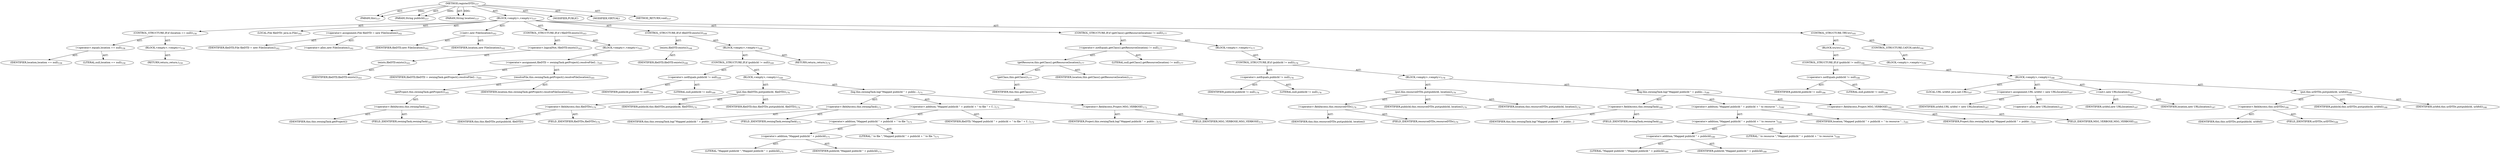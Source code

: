 digraph "registerDTD" {  
"111669149697" [label = <(METHOD,registerDTD)<SUB>157</SUB>> ]
"115964116992" [label = <(PARAM,this)<SUB>157</SUB>> ]
"115964117000" [label = <(PARAM,String publicId)<SUB>157</SUB>> ]
"115964117001" [label = <(PARAM,String location)<SUB>157</SUB>> ]
"25769803777" [label = <(BLOCK,&lt;empty&gt;,&lt;empty&gt;)<SUB>157</SUB>> ]
"47244640256" [label = <(CONTROL_STRUCTURE,IF,if (location == null))<SUB>158</SUB>> ]
"30064771106" [label = <(&lt;operator&gt;.equals,location == null)<SUB>158</SUB>> ]
"68719476761" [label = <(IDENTIFIER,location,location == null)<SUB>158</SUB>> ]
"90194313222" [label = <(LITERAL,null,location == null)<SUB>158</SUB>> ]
"25769803778" [label = <(BLOCK,&lt;empty&gt;,&lt;empty&gt;)<SUB>158</SUB>> ]
"146028888064" [label = <(RETURN,return;,return;)<SUB>159</SUB>> ]
"94489280512" [label = <(LOCAL,File fileDTD: java.io.File)<SUB>162</SUB>> ]
"30064771107" [label = <(&lt;operator&gt;.assignment,File fileDTD = new File(location))<SUB>162</SUB>> ]
"68719476762" [label = <(IDENTIFIER,fileDTD,File fileDTD = new File(location))<SUB>162</SUB>> ]
"30064771108" [label = <(&lt;operator&gt;.alloc,new File(location))<SUB>162</SUB>> ]
"30064771109" [label = <(&lt;init&gt;,new File(location))<SUB>162</SUB>> ]
"68719476763" [label = <(IDENTIFIER,fileDTD,new File(location))<SUB>162</SUB>> ]
"68719476764" [label = <(IDENTIFIER,location,new File(location))<SUB>162</SUB>> ]
"47244640257" [label = <(CONTROL_STRUCTURE,IF,if (!fileDTD.exists()))<SUB>163</SUB>> ]
"30064771110" [label = <(&lt;operator&gt;.logicalNot,!fileDTD.exists())<SUB>163</SUB>> ]
"30064771111" [label = <(exists,fileDTD.exists())<SUB>163</SUB>> ]
"68719476765" [label = <(IDENTIFIER,fileDTD,fileDTD.exists())<SUB>163</SUB>> ]
"25769803779" [label = <(BLOCK,&lt;empty&gt;,&lt;empty&gt;)<SUB>163</SUB>> ]
"30064771112" [label = <(&lt;operator&gt;.assignment,fileDTD = owningTask.getProject().resolveFile(l...)<SUB>165</SUB>> ]
"68719476766" [label = <(IDENTIFIER,fileDTD,fileDTD = owningTask.getProject().resolveFile(l...)<SUB>165</SUB>> ]
"30064771113" [label = <(resolveFile,this.owningTask.getProject().resolveFile(location))<SUB>165</SUB>> ]
"30064771114" [label = <(getProject,this.owningTask.getProject())<SUB>165</SUB>> ]
"30064771115" [label = <(&lt;operator&gt;.fieldAccess,this.owningTask)<SUB>165</SUB>> ]
"68719476767" [label = <(IDENTIFIER,this,this.owningTask.getProject())> ]
"55834574864" [label = <(FIELD_IDENTIFIER,owningTask,owningTask)<SUB>165</SUB>> ]
"68719476768" [label = <(IDENTIFIER,location,this.owningTask.getProject().resolveFile(location))<SUB>165</SUB>> ]
"47244640258" [label = <(CONTROL_STRUCTURE,IF,if (fileDTD.exists()))<SUB>168</SUB>> ]
"30064771116" [label = <(exists,fileDTD.exists())<SUB>168</SUB>> ]
"68719476769" [label = <(IDENTIFIER,fileDTD,fileDTD.exists())<SUB>168</SUB>> ]
"25769803780" [label = <(BLOCK,&lt;empty&gt;,&lt;empty&gt;)<SUB>168</SUB>> ]
"47244640259" [label = <(CONTROL_STRUCTURE,IF,if (publicId != null))<SUB>169</SUB>> ]
"30064771117" [label = <(&lt;operator&gt;.notEquals,publicId != null)<SUB>169</SUB>> ]
"68719476770" [label = <(IDENTIFIER,publicId,publicId != null)<SUB>169</SUB>> ]
"90194313223" [label = <(LITERAL,null,publicId != null)<SUB>169</SUB>> ]
"25769803781" [label = <(BLOCK,&lt;empty&gt;,&lt;empty&gt;)<SUB>169</SUB>> ]
"30064771118" [label = <(put,this.fileDTDs.put(publicId, fileDTD))<SUB>170</SUB>> ]
"30064771119" [label = <(&lt;operator&gt;.fieldAccess,this.fileDTDs)<SUB>170</SUB>> ]
"68719476771" [label = <(IDENTIFIER,this,this.fileDTDs.put(publicId, fileDTD))> ]
"55834574865" [label = <(FIELD_IDENTIFIER,fileDTDs,fileDTDs)<SUB>170</SUB>> ]
"68719476772" [label = <(IDENTIFIER,publicId,this.fileDTDs.put(publicId, fileDTD))<SUB>170</SUB>> ]
"68719476773" [label = <(IDENTIFIER,fileDTD,this.fileDTDs.put(publicId, fileDTD))<SUB>170</SUB>> ]
"30064771120" [label = <(log,this.owningTask.log(&quot;Mapped publicId &quot; + public...)<SUB>171</SUB>> ]
"30064771121" [label = <(&lt;operator&gt;.fieldAccess,this.owningTask)<SUB>171</SUB>> ]
"68719476774" [label = <(IDENTIFIER,this,this.owningTask.log(&quot;Mapped publicId &quot; + public...)> ]
"55834574866" [label = <(FIELD_IDENTIFIER,owningTask,owningTask)<SUB>171</SUB>> ]
"30064771122" [label = <(&lt;operator&gt;.addition,&quot;Mapped publicId &quot; + publicId + &quot; to file &quot; + f...)<SUB>171</SUB>> ]
"30064771123" [label = <(&lt;operator&gt;.addition,&quot;Mapped publicId &quot; + publicId + &quot; to file &quot;)<SUB>171</SUB>> ]
"30064771124" [label = <(&lt;operator&gt;.addition,&quot;Mapped publicId &quot; + publicId)<SUB>171</SUB>> ]
"90194313224" [label = <(LITERAL,&quot;Mapped publicId &quot;,&quot;Mapped publicId &quot; + publicId)<SUB>171</SUB>> ]
"68719476775" [label = <(IDENTIFIER,publicId,&quot;Mapped publicId &quot; + publicId)<SUB>171</SUB>> ]
"90194313225" [label = <(LITERAL,&quot; to file &quot;,&quot;Mapped publicId &quot; + publicId + &quot; to file &quot;)<SUB>171</SUB>> ]
"68719476776" [label = <(IDENTIFIER,fileDTD,&quot;Mapped publicId &quot; + publicId + &quot; to file &quot; + f...)<SUB>172</SUB>> ]
"30064771125" [label = <(&lt;operator&gt;.fieldAccess,Project.MSG_VERBOSE)<SUB>172</SUB>> ]
"68719476777" [label = <(IDENTIFIER,Project,this.owningTask.log(&quot;Mapped publicId &quot; + public...)<SUB>172</SUB>> ]
"55834574867" [label = <(FIELD_IDENTIFIER,MSG_VERBOSE,MSG_VERBOSE)<SUB>172</SUB>> ]
"146028888065" [label = <(RETURN,return;,return;)<SUB>174</SUB>> ]
"47244640260" [label = <(CONTROL_STRUCTURE,IF,if (getClass().getResource(location) != null))<SUB>177</SUB>> ]
"30064771126" [label = <(&lt;operator&gt;.notEquals,getClass().getResource(location) != null)<SUB>177</SUB>> ]
"30064771127" [label = <(getResource,this.getClass().getResource(location))<SUB>177</SUB>> ]
"30064771128" [label = <(getClass,this.getClass())<SUB>177</SUB>> ]
"68719476736" [label = <(IDENTIFIER,this,this.getClass())<SUB>177</SUB>> ]
"68719476778" [label = <(IDENTIFIER,location,this.getClass().getResource(location))<SUB>177</SUB>> ]
"90194313226" [label = <(LITERAL,null,getClass().getResource(location) != null)<SUB>177</SUB>> ]
"25769803782" [label = <(BLOCK,&lt;empty&gt;,&lt;empty&gt;)<SUB>177</SUB>> ]
"47244640261" [label = <(CONTROL_STRUCTURE,IF,if (publicId != null))<SUB>178</SUB>> ]
"30064771129" [label = <(&lt;operator&gt;.notEquals,publicId != null)<SUB>178</SUB>> ]
"68719476779" [label = <(IDENTIFIER,publicId,publicId != null)<SUB>178</SUB>> ]
"90194313227" [label = <(LITERAL,null,publicId != null)<SUB>178</SUB>> ]
"25769803783" [label = <(BLOCK,&lt;empty&gt;,&lt;empty&gt;)<SUB>178</SUB>> ]
"30064771130" [label = <(put,this.resourceDTDs.put(publicId, location))<SUB>179</SUB>> ]
"30064771131" [label = <(&lt;operator&gt;.fieldAccess,this.resourceDTDs)<SUB>179</SUB>> ]
"68719476780" [label = <(IDENTIFIER,this,this.resourceDTDs.put(publicId, location))> ]
"55834574868" [label = <(FIELD_IDENTIFIER,resourceDTDs,resourceDTDs)<SUB>179</SUB>> ]
"68719476781" [label = <(IDENTIFIER,publicId,this.resourceDTDs.put(publicId, location))<SUB>179</SUB>> ]
"68719476782" [label = <(IDENTIFIER,location,this.resourceDTDs.put(publicId, location))<SUB>179</SUB>> ]
"30064771132" [label = <(log,this.owningTask.log(&quot;Mapped publicId &quot; + public...)<SUB>180</SUB>> ]
"30064771133" [label = <(&lt;operator&gt;.fieldAccess,this.owningTask)<SUB>180</SUB>> ]
"68719476783" [label = <(IDENTIFIER,this,this.owningTask.log(&quot;Mapped publicId &quot; + public...)> ]
"55834574869" [label = <(FIELD_IDENTIFIER,owningTask,owningTask)<SUB>180</SUB>> ]
"30064771134" [label = <(&lt;operator&gt;.addition,&quot;Mapped publicId &quot; + publicId + &quot; to resource &quot;...)<SUB>180</SUB>> ]
"30064771135" [label = <(&lt;operator&gt;.addition,&quot;Mapped publicId &quot; + publicId + &quot; to resource &quot;)<SUB>180</SUB>> ]
"30064771136" [label = <(&lt;operator&gt;.addition,&quot;Mapped publicId &quot; + publicId)<SUB>180</SUB>> ]
"90194313228" [label = <(LITERAL,&quot;Mapped publicId &quot;,&quot;Mapped publicId &quot; + publicId)<SUB>180</SUB>> ]
"68719476784" [label = <(IDENTIFIER,publicId,&quot;Mapped publicId &quot; + publicId)<SUB>180</SUB>> ]
"90194313229" [label = <(LITERAL,&quot; to resource &quot;,&quot;Mapped publicId &quot; + publicId + &quot; to resource &quot;)<SUB>180</SUB>> ]
"68719476785" [label = <(IDENTIFIER,location,&quot;Mapped publicId &quot; + publicId + &quot; to resource &quot;...)<SUB>181</SUB>> ]
"30064771137" [label = <(&lt;operator&gt;.fieldAccess,Project.MSG_VERBOSE)<SUB>181</SUB>> ]
"68719476786" [label = <(IDENTIFIER,Project,this.owningTask.log(&quot;Mapped publicId &quot; + public...)<SUB>181</SUB>> ]
"55834574870" [label = <(FIELD_IDENTIFIER,MSG_VERBOSE,MSG_VERBOSE)<SUB>181</SUB>> ]
"47244640262" [label = <(CONTROL_STRUCTURE,TRY,try)<SUB>185</SUB>> ]
"25769803784" [label = <(BLOCK,try,try)<SUB>185</SUB>> ]
"47244640263" [label = <(CONTROL_STRUCTURE,IF,if (publicId != null))<SUB>186</SUB>> ]
"30064771138" [label = <(&lt;operator&gt;.notEquals,publicId != null)<SUB>186</SUB>> ]
"68719476787" [label = <(IDENTIFIER,publicId,publicId != null)<SUB>186</SUB>> ]
"90194313230" [label = <(LITERAL,null,publicId != null)<SUB>186</SUB>> ]
"25769803785" [label = <(BLOCK,&lt;empty&gt;,&lt;empty&gt;)<SUB>186</SUB>> ]
"94489280513" [label = <(LOCAL,URL urldtd: java.net.URL)<SUB>187</SUB>> ]
"30064771139" [label = <(&lt;operator&gt;.assignment,URL urldtd = new URL(location))<SUB>187</SUB>> ]
"68719476788" [label = <(IDENTIFIER,urldtd,URL urldtd = new URL(location))<SUB>187</SUB>> ]
"30064771140" [label = <(&lt;operator&gt;.alloc,new URL(location))<SUB>187</SUB>> ]
"30064771141" [label = <(&lt;init&gt;,new URL(location))<SUB>187</SUB>> ]
"68719476789" [label = <(IDENTIFIER,urldtd,new URL(location))<SUB>187</SUB>> ]
"68719476790" [label = <(IDENTIFIER,location,new URL(location))<SUB>187</SUB>> ]
"30064771142" [label = <(put,this.urlDTDs.put(publicId, urldtd))<SUB>188</SUB>> ]
"30064771143" [label = <(&lt;operator&gt;.fieldAccess,this.urlDTDs)<SUB>188</SUB>> ]
"68719476791" [label = <(IDENTIFIER,this,this.urlDTDs.put(publicId, urldtd))> ]
"55834574871" [label = <(FIELD_IDENTIFIER,urlDTDs,urlDTDs)<SUB>188</SUB>> ]
"68719476792" [label = <(IDENTIFIER,publicId,this.urlDTDs.put(publicId, urldtd))<SUB>188</SUB>> ]
"68719476793" [label = <(IDENTIFIER,urldtd,this.urlDTDs.put(publicId, urldtd))<SUB>188</SUB>> ]
"47244640264" [label = <(CONTROL_STRUCTURE,CATCH,catch)<SUB>190</SUB>> ]
"25769803786" [label = <(BLOCK,&lt;empty&gt;,&lt;empty&gt;)<SUB>190</SUB>> ]
"133143986230" [label = <(MODIFIER,PUBLIC)> ]
"133143986231" [label = <(MODIFIER,VIRTUAL)> ]
"128849018881" [label = <(METHOD_RETURN,void)<SUB>157</SUB>> ]
  "111669149697" -> "115964116992"  [ label = "AST: "] 
  "111669149697" -> "115964117000"  [ label = "AST: "] 
  "111669149697" -> "115964117001"  [ label = "AST: "] 
  "111669149697" -> "25769803777"  [ label = "AST: "] 
  "111669149697" -> "133143986230"  [ label = "AST: "] 
  "111669149697" -> "133143986231"  [ label = "AST: "] 
  "111669149697" -> "128849018881"  [ label = "AST: "] 
  "25769803777" -> "47244640256"  [ label = "AST: "] 
  "25769803777" -> "94489280512"  [ label = "AST: "] 
  "25769803777" -> "30064771107"  [ label = "AST: "] 
  "25769803777" -> "30064771109"  [ label = "AST: "] 
  "25769803777" -> "47244640257"  [ label = "AST: "] 
  "25769803777" -> "47244640258"  [ label = "AST: "] 
  "25769803777" -> "47244640260"  [ label = "AST: "] 
  "25769803777" -> "47244640262"  [ label = "AST: "] 
  "47244640256" -> "30064771106"  [ label = "AST: "] 
  "47244640256" -> "25769803778"  [ label = "AST: "] 
  "30064771106" -> "68719476761"  [ label = "AST: "] 
  "30064771106" -> "90194313222"  [ label = "AST: "] 
  "25769803778" -> "146028888064"  [ label = "AST: "] 
  "30064771107" -> "68719476762"  [ label = "AST: "] 
  "30064771107" -> "30064771108"  [ label = "AST: "] 
  "30064771109" -> "68719476763"  [ label = "AST: "] 
  "30064771109" -> "68719476764"  [ label = "AST: "] 
  "47244640257" -> "30064771110"  [ label = "AST: "] 
  "47244640257" -> "25769803779"  [ label = "AST: "] 
  "30064771110" -> "30064771111"  [ label = "AST: "] 
  "30064771111" -> "68719476765"  [ label = "AST: "] 
  "25769803779" -> "30064771112"  [ label = "AST: "] 
  "30064771112" -> "68719476766"  [ label = "AST: "] 
  "30064771112" -> "30064771113"  [ label = "AST: "] 
  "30064771113" -> "30064771114"  [ label = "AST: "] 
  "30064771113" -> "68719476768"  [ label = "AST: "] 
  "30064771114" -> "30064771115"  [ label = "AST: "] 
  "30064771115" -> "68719476767"  [ label = "AST: "] 
  "30064771115" -> "55834574864"  [ label = "AST: "] 
  "47244640258" -> "30064771116"  [ label = "AST: "] 
  "47244640258" -> "25769803780"  [ label = "AST: "] 
  "30064771116" -> "68719476769"  [ label = "AST: "] 
  "25769803780" -> "47244640259"  [ label = "AST: "] 
  "25769803780" -> "146028888065"  [ label = "AST: "] 
  "47244640259" -> "30064771117"  [ label = "AST: "] 
  "47244640259" -> "25769803781"  [ label = "AST: "] 
  "30064771117" -> "68719476770"  [ label = "AST: "] 
  "30064771117" -> "90194313223"  [ label = "AST: "] 
  "25769803781" -> "30064771118"  [ label = "AST: "] 
  "25769803781" -> "30064771120"  [ label = "AST: "] 
  "30064771118" -> "30064771119"  [ label = "AST: "] 
  "30064771118" -> "68719476772"  [ label = "AST: "] 
  "30064771118" -> "68719476773"  [ label = "AST: "] 
  "30064771119" -> "68719476771"  [ label = "AST: "] 
  "30064771119" -> "55834574865"  [ label = "AST: "] 
  "30064771120" -> "30064771121"  [ label = "AST: "] 
  "30064771120" -> "30064771122"  [ label = "AST: "] 
  "30064771120" -> "30064771125"  [ label = "AST: "] 
  "30064771121" -> "68719476774"  [ label = "AST: "] 
  "30064771121" -> "55834574866"  [ label = "AST: "] 
  "30064771122" -> "30064771123"  [ label = "AST: "] 
  "30064771122" -> "68719476776"  [ label = "AST: "] 
  "30064771123" -> "30064771124"  [ label = "AST: "] 
  "30064771123" -> "90194313225"  [ label = "AST: "] 
  "30064771124" -> "90194313224"  [ label = "AST: "] 
  "30064771124" -> "68719476775"  [ label = "AST: "] 
  "30064771125" -> "68719476777"  [ label = "AST: "] 
  "30064771125" -> "55834574867"  [ label = "AST: "] 
  "47244640260" -> "30064771126"  [ label = "AST: "] 
  "47244640260" -> "25769803782"  [ label = "AST: "] 
  "30064771126" -> "30064771127"  [ label = "AST: "] 
  "30064771126" -> "90194313226"  [ label = "AST: "] 
  "30064771127" -> "30064771128"  [ label = "AST: "] 
  "30064771127" -> "68719476778"  [ label = "AST: "] 
  "30064771128" -> "68719476736"  [ label = "AST: "] 
  "25769803782" -> "47244640261"  [ label = "AST: "] 
  "47244640261" -> "30064771129"  [ label = "AST: "] 
  "47244640261" -> "25769803783"  [ label = "AST: "] 
  "30064771129" -> "68719476779"  [ label = "AST: "] 
  "30064771129" -> "90194313227"  [ label = "AST: "] 
  "25769803783" -> "30064771130"  [ label = "AST: "] 
  "25769803783" -> "30064771132"  [ label = "AST: "] 
  "30064771130" -> "30064771131"  [ label = "AST: "] 
  "30064771130" -> "68719476781"  [ label = "AST: "] 
  "30064771130" -> "68719476782"  [ label = "AST: "] 
  "30064771131" -> "68719476780"  [ label = "AST: "] 
  "30064771131" -> "55834574868"  [ label = "AST: "] 
  "30064771132" -> "30064771133"  [ label = "AST: "] 
  "30064771132" -> "30064771134"  [ label = "AST: "] 
  "30064771132" -> "30064771137"  [ label = "AST: "] 
  "30064771133" -> "68719476783"  [ label = "AST: "] 
  "30064771133" -> "55834574869"  [ label = "AST: "] 
  "30064771134" -> "30064771135"  [ label = "AST: "] 
  "30064771134" -> "68719476785"  [ label = "AST: "] 
  "30064771135" -> "30064771136"  [ label = "AST: "] 
  "30064771135" -> "90194313229"  [ label = "AST: "] 
  "30064771136" -> "90194313228"  [ label = "AST: "] 
  "30064771136" -> "68719476784"  [ label = "AST: "] 
  "30064771137" -> "68719476786"  [ label = "AST: "] 
  "30064771137" -> "55834574870"  [ label = "AST: "] 
  "47244640262" -> "25769803784"  [ label = "AST: "] 
  "47244640262" -> "47244640264"  [ label = "AST: "] 
  "25769803784" -> "47244640263"  [ label = "AST: "] 
  "47244640263" -> "30064771138"  [ label = "AST: "] 
  "47244640263" -> "25769803785"  [ label = "AST: "] 
  "30064771138" -> "68719476787"  [ label = "AST: "] 
  "30064771138" -> "90194313230"  [ label = "AST: "] 
  "25769803785" -> "94489280513"  [ label = "AST: "] 
  "25769803785" -> "30064771139"  [ label = "AST: "] 
  "25769803785" -> "30064771141"  [ label = "AST: "] 
  "25769803785" -> "30064771142"  [ label = "AST: "] 
  "30064771139" -> "68719476788"  [ label = "AST: "] 
  "30064771139" -> "30064771140"  [ label = "AST: "] 
  "30064771141" -> "68719476789"  [ label = "AST: "] 
  "30064771141" -> "68719476790"  [ label = "AST: "] 
  "30064771142" -> "30064771143"  [ label = "AST: "] 
  "30064771142" -> "68719476792"  [ label = "AST: "] 
  "30064771142" -> "68719476793"  [ label = "AST: "] 
  "30064771143" -> "68719476791"  [ label = "AST: "] 
  "30064771143" -> "55834574871"  [ label = "AST: "] 
  "47244640264" -> "25769803786"  [ label = "AST: "] 
  "111669149697" -> "115964116992"  [ label = "DDG: "] 
  "111669149697" -> "115964117000"  [ label = "DDG: "] 
  "111669149697" -> "115964117001"  [ label = "DDG: "] 
}
